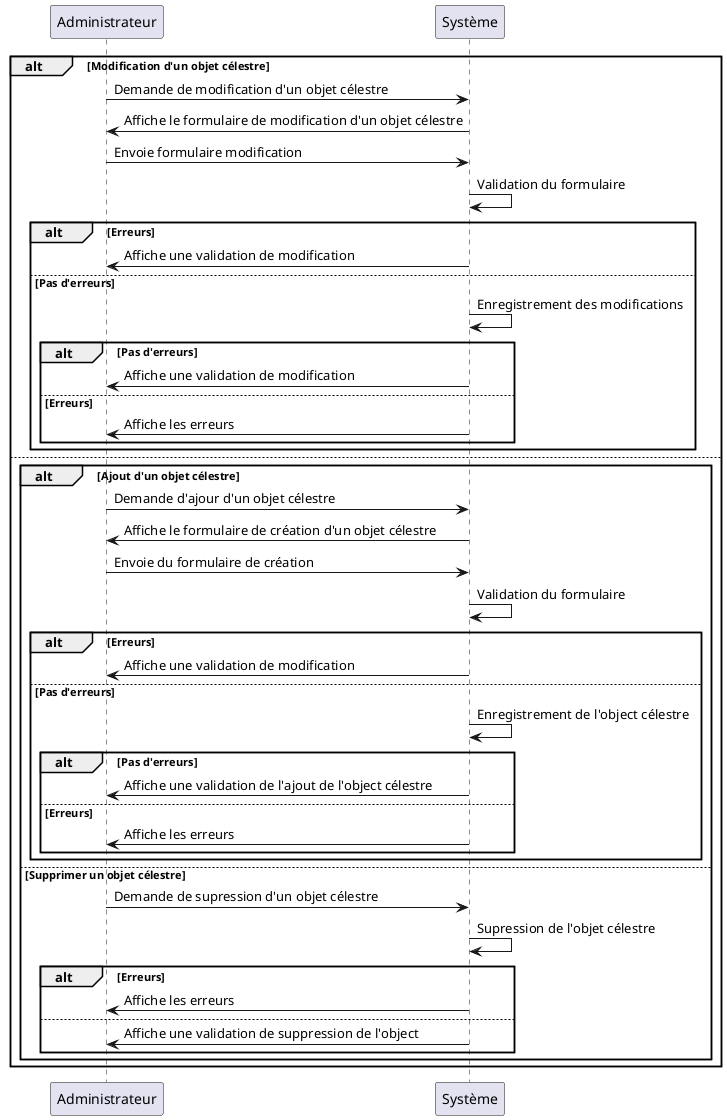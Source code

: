@startuml
alt Modification d'un objet célestre
Administrateur -> Système : Demande de modification d'un objet célestre
Système -> Administrateur : Affiche le formulaire de modification d'un objet célestre
Administrateur -> Système : Envoie formulaire modification
Système -> Système : Validation du formulaire
alt Erreurs
Système -> Administrateur : Affiche une validation de modification
else Pas d'erreurs
Système -> Système : Enregistrement des modifications
alt Pas d'erreurs
Système -> Administrateur : Affiche une validation de modification
else Erreurs
Système -> Administrateur : Affiche les erreurs
end
end
else
alt Ajout d'un objet célestre
Administrateur -> Système : Demande d'ajour d'un objet célestre
Système -> Administrateur : Affiche le formulaire de création d'un objet célestre
Administrateur -> Système : Envoie du formulaire de création
Système -> Système : Validation du formulaire
alt Erreurs
Système -> Administrateur : Affiche une validation de modification
else Pas d'erreurs
Système -> Système : Enregistrement de l'object célestre
alt Pas d'erreurs
Système -> Administrateur : Affiche une validation de l'ajout de l'object célestre
else Erreurs
Système -> Administrateur : Affiche les erreurs
end
end
else Supprimer un objet célestre
Administrateur -> Système : Demande de supression d'un objet célestre
Système -> Système : Supression de l'objet célestre
alt Erreurs
Système -> Administrateur : Affiche les erreurs
else
Système -> Administrateur : Affiche une validation de suppression de l'object
end
end
end
@enduml
